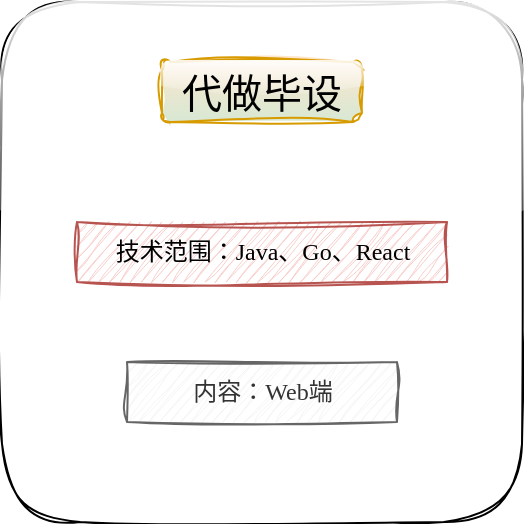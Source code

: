 <mxfile version="24.7.17" pages="2">
  <diagram name="第 1 页" id="W32M6vw8p9NuoV8S9_K3">
    <mxGraphModel dx="1508" dy="865" grid="1" gridSize="10" guides="1" tooltips="1" connect="1" arrows="1" fold="1" page="0" pageScale="1" pageWidth="827" pageHeight="1169" math="0" shadow="0">
      <root>
        <mxCell id="0" />
        <mxCell id="1" parent="0" />
        <mxCell id="hAYa3xcsTzl9jss9z9t--1" value="" style="whiteSpace=wrap;html=1;aspect=fixed;rounded=1;glass=1;sketch=1;curveFitting=1;jiggle=2;" vertex="1" parent="1">
          <mxGeometry x="35" y="170" width="260" height="260" as="geometry" />
        </mxCell>
        <mxCell id="hAYa3xcsTzl9jss9z9t--2" value="代做毕设" style="text;html=1;align=center;verticalAlign=middle;whiteSpace=wrap;rounded=1;fillColor=#ffe6cc;strokeColor=#d79b00;fontSize=20;gradientColor=#D5E8D4;glass=1;sketch=1;curveFitting=1;jiggle=2;shadow=0;fontFamily=Comic Sans MS;" vertex="1" parent="1">
          <mxGeometry x="115" y="200" width="100" height="30" as="geometry" />
        </mxCell>
        <mxCell id="hAYa3xcsTzl9jss9z9t--3" value="技术范围：Java、Go、React" style="text;html=1;align=center;verticalAlign=middle;whiteSpace=wrap;rounded=0;fillColor=#f8cecc;strokeColor=#b85450;sketch=1;curveFitting=1;jiggle=2;fontFamily=Comic Sans MS;" vertex="1" parent="1">
          <mxGeometry x="72.5" y="280" width="185" height="30" as="geometry" />
        </mxCell>
        <mxCell id="hAYa3xcsTzl9jss9z9t--4" value="内容：Web端" style="text;html=1;align=center;verticalAlign=middle;whiteSpace=wrap;rounded=0;fillColor=#f5f5f5;fontColor=#333333;strokeColor=#666666;sketch=1;curveFitting=1;jiggle=2;fontFamily=Comic Sans MS;" vertex="1" parent="1">
          <mxGeometry x="97.5" y="350" width="135" height="30" as="geometry" />
        </mxCell>
      </root>
    </mxGraphModel>
  </diagram>
  <diagram id="O5Ul51pKqS8mQSzGMGNK" name="第 2 页">
    <mxGraphModel dx="1508" dy="829" grid="1" gridSize="10" guides="1" tooltips="1" connect="1" arrows="1" fold="1" page="1" pageScale="1" pageWidth="827" pageHeight="1169" math="0" shadow="0">
      <root>
        <mxCell id="0" />
        <mxCell id="1" parent="0" />
      </root>
    </mxGraphModel>
  </diagram>
</mxfile>
